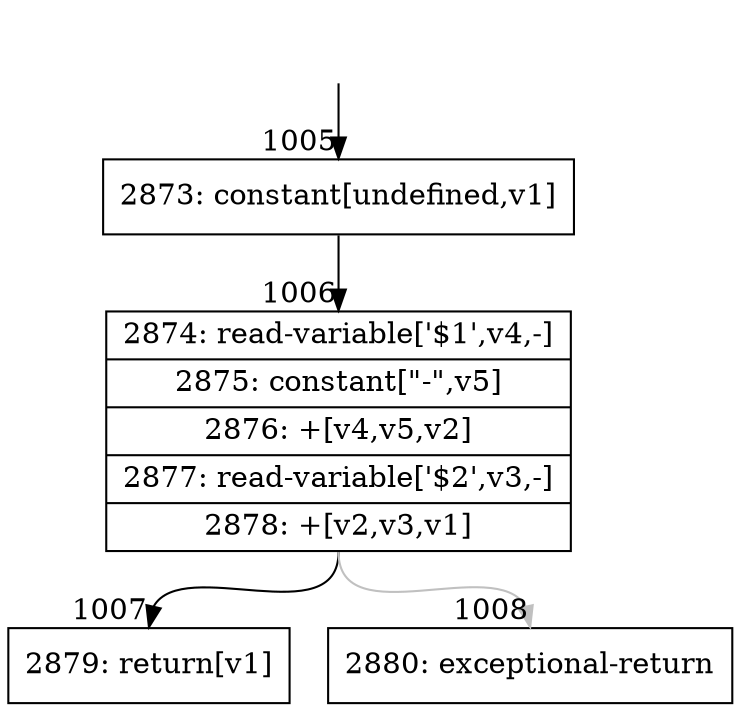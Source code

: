digraph {
rankdir="TD"
BB_entry95[shape=none,label=""];
BB_entry95 -> BB1005 [tailport=s, headport=n, headlabel="    1005"]
BB1005 [shape=record label="{2873: constant[undefined,v1]}" ] 
BB1005 -> BB1006 [tailport=s, headport=n, headlabel="      1006"]
BB1006 [shape=record label="{2874: read-variable['$1',v4,-]|2875: constant[\"-\",v5]|2876: +[v4,v5,v2]|2877: read-variable['$2',v3,-]|2878: +[v2,v3,v1]}" ] 
BB1006 -> BB1007 [tailport=s, headport=n, headlabel="      1007"]
BB1006 -> BB1008 [tailport=s, headport=n, color=gray, headlabel="      1008"]
BB1007 [shape=record label="{2879: return[v1]}" ] 
BB1008 [shape=record label="{2880: exceptional-return}" ] 
//#$~ 1426
}

